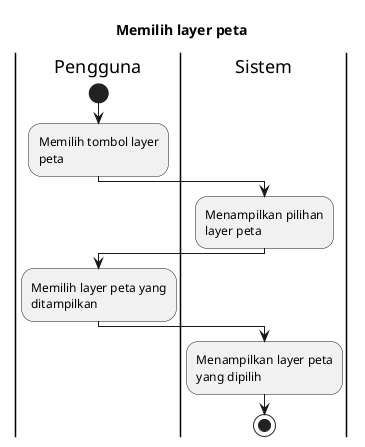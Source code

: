 @startuml UC-MAP-005 - Memilih layer peta
skinparam wrapWidth 140

title Memilih layer peta
 
|Pengguna|
start
:Memilih tombol layer peta;

|Sistem|
:Menampilkan pilihan layer peta;

|Pengguna|
:Memilih layer peta yang ditampilkan;

|Sistem|
:Menampilkan layer peta yang dipilih;

stop

@enduml